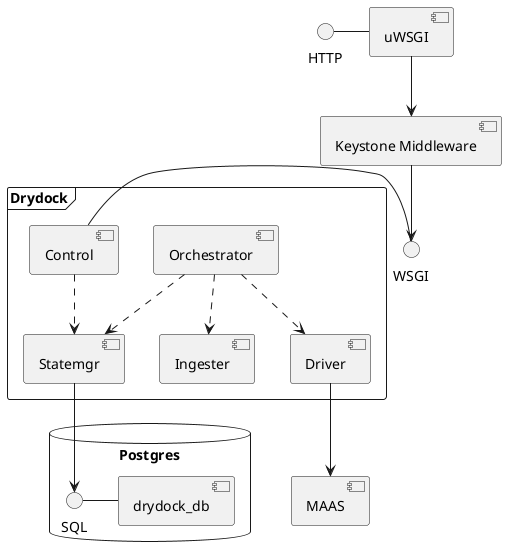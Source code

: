 ' PlantUML file to generate the architecture component diagram
@startuml

frame "Drydock" {
  [Control] ..> [Statemgr]
  [Orchestrator] ..> [Statemgr]
  [Orchestrator] ..> [Ingester]
  [Orchestrator] ..> [Driver]
}

database "Postgres" {
  SQL - [drydock_db]
}

HTTP - [uWSGI]
[uWSGI] --> [Keystone Middleware]
[Keystone Middleware] --> WSGI
WSGI - [Control]
[Statemgr] --> [SQL]
[Driver] --> [MAAS]


@enduml
